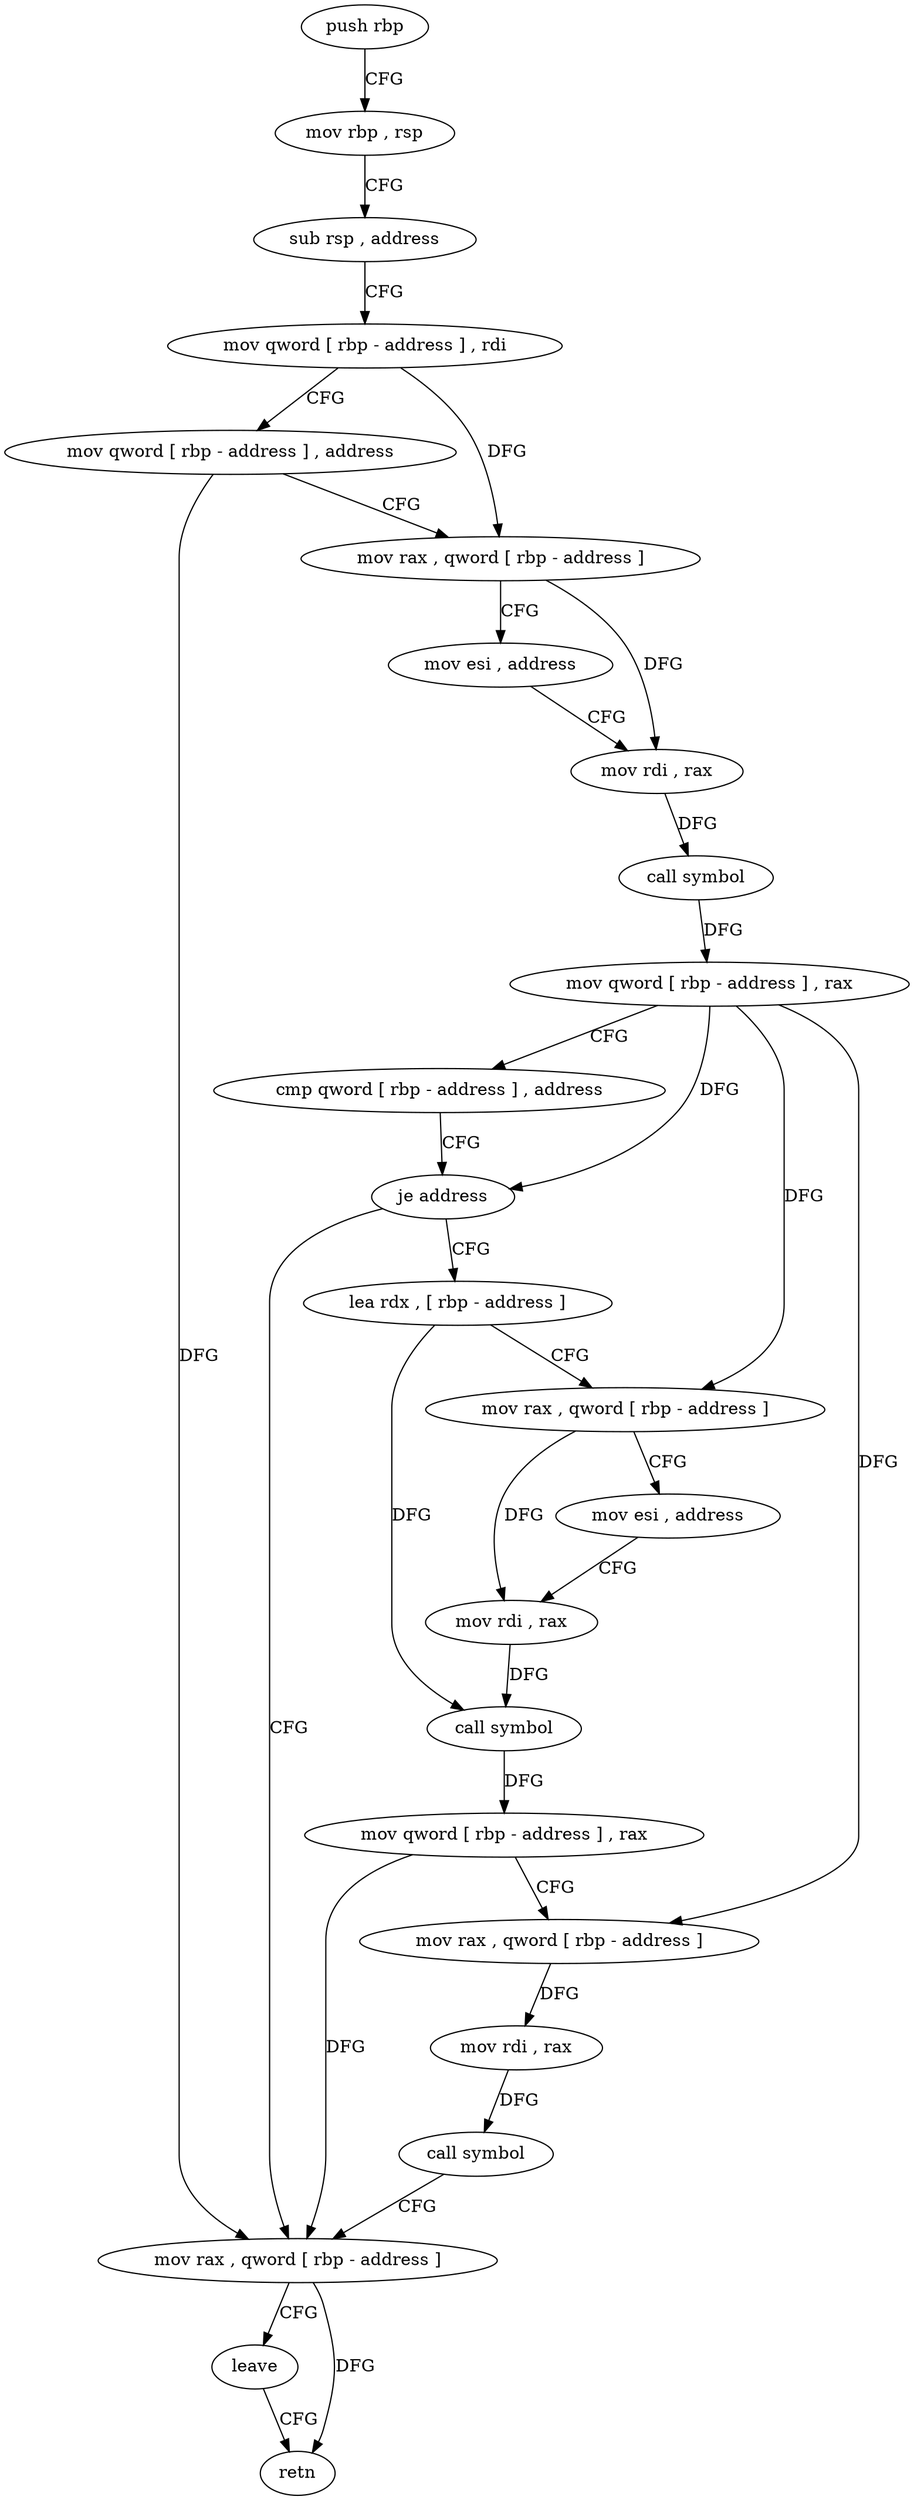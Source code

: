digraph "func" {
"4218460" [label = "push rbp" ]
"4218461" [label = "mov rbp , rsp" ]
"4218464" [label = "sub rsp , address" ]
"4218468" [label = "mov qword [ rbp - address ] , rdi" ]
"4218472" [label = "mov qword [ rbp - address ] , address" ]
"4218480" [label = "mov rax , qword [ rbp - address ]" ]
"4218484" [label = "mov esi , address" ]
"4218489" [label = "mov rdi , rax" ]
"4218492" [label = "call symbol" ]
"4218497" [label = "mov qword [ rbp - address ] , rax" ]
"4218501" [label = "cmp qword [ rbp - address ] , address" ]
"4218506" [label = "je address" ]
"4218545" [label = "mov rax , qword [ rbp - address ]" ]
"4218508" [label = "lea rdx , [ rbp - address ]" ]
"4218549" [label = "leave" ]
"4218550" [label = "retn" ]
"4218512" [label = "mov rax , qword [ rbp - address ]" ]
"4218516" [label = "mov esi , address" ]
"4218521" [label = "mov rdi , rax" ]
"4218524" [label = "call symbol" ]
"4218529" [label = "mov qword [ rbp - address ] , rax" ]
"4218533" [label = "mov rax , qword [ rbp - address ]" ]
"4218537" [label = "mov rdi , rax" ]
"4218540" [label = "call symbol" ]
"4218460" -> "4218461" [ label = "CFG" ]
"4218461" -> "4218464" [ label = "CFG" ]
"4218464" -> "4218468" [ label = "CFG" ]
"4218468" -> "4218472" [ label = "CFG" ]
"4218468" -> "4218480" [ label = "DFG" ]
"4218472" -> "4218480" [ label = "CFG" ]
"4218472" -> "4218545" [ label = "DFG" ]
"4218480" -> "4218484" [ label = "CFG" ]
"4218480" -> "4218489" [ label = "DFG" ]
"4218484" -> "4218489" [ label = "CFG" ]
"4218489" -> "4218492" [ label = "DFG" ]
"4218492" -> "4218497" [ label = "DFG" ]
"4218497" -> "4218501" [ label = "CFG" ]
"4218497" -> "4218506" [ label = "DFG" ]
"4218497" -> "4218512" [ label = "DFG" ]
"4218497" -> "4218533" [ label = "DFG" ]
"4218501" -> "4218506" [ label = "CFG" ]
"4218506" -> "4218545" [ label = "CFG" ]
"4218506" -> "4218508" [ label = "CFG" ]
"4218545" -> "4218549" [ label = "CFG" ]
"4218545" -> "4218550" [ label = "DFG" ]
"4218508" -> "4218512" [ label = "CFG" ]
"4218508" -> "4218524" [ label = "DFG" ]
"4218549" -> "4218550" [ label = "CFG" ]
"4218512" -> "4218516" [ label = "CFG" ]
"4218512" -> "4218521" [ label = "DFG" ]
"4218516" -> "4218521" [ label = "CFG" ]
"4218521" -> "4218524" [ label = "DFG" ]
"4218524" -> "4218529" [ label = "DFG" ]
"4218529" -> "4218533" [ label = "CFG" ]
"4218529" -> "4218545" [ label = "DFG" ]
"4218533" -> "4218537" [ label = "DFG" ]
"4218537" -> "4218540" [ label = "DFG" ]
"4218540" -> "4218545" [ label = "CFG" ]
}
